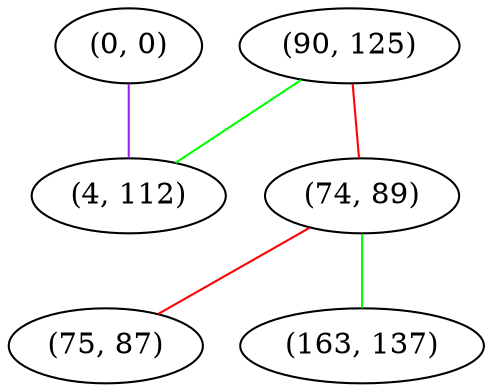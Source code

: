 graph "" {
"(0, 0)";
"(90, 125)";
"(74, 89)";
"(4, 112)";
"(75, 87)";
"(163, 137)";
"(0, 0)" -- "(4, 112)"  [color=purple, key=0, weight=4];
"(90, 125)" -- "(74, 89)"  [color=red, key=0, weight=1];
"(90, 125)" -- "(4, 112)"  [color=green, key=0, weight=2];
"(74, 89)" -- "(75, 87)"  [color=red, key=0, weight=1];
"(74, 89)" -- "(163, 137)"  [color=green, key=0, weight=2];
}
